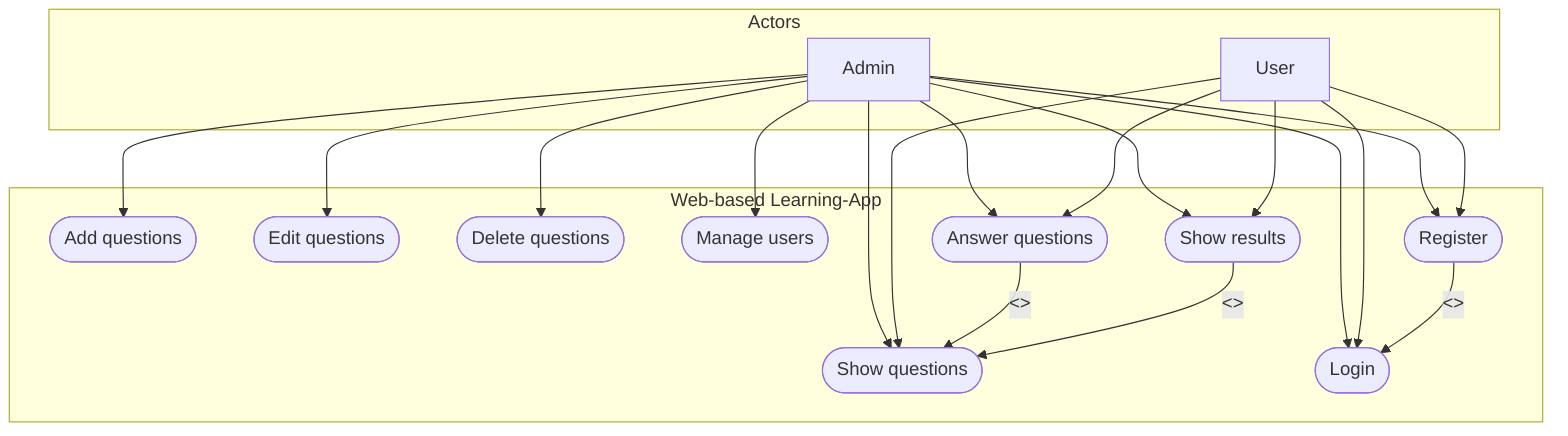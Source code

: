 %% UML Use-Case Diagramm of a web-based Learning-App
graph TD
    subgraph "Actors"
        Admin
        User
    end

    subgraph "Web-based Learning-App"
        UC_Add([Add questions])
        UC_Edit([Edit questions])
        UC_Delete([Delete questions])
        UC_ManageUsers([Manage users])
        UC_View([Show questions])
        UC_Answer([Answer questions])
        UC_Results([Show results])
        UC_Register([Register])
        UC_Login([Login])
    end

    Admin --> UC_Add
    Admin --> UC_Edit
    Admin --> UC_Delete
    Admin --> UC_ManageUsers
    Admin --> UC_View
    Admin --> UC_Answer
    Admin --> UC_Results
    Admin --> UC_Register
    Admin --> UC_Login

    User --> UC_View
    User --> UC_Answer
    User --> UC_Results
    User --> UC_Register
    User --> UC_Login

    UC_Answer -->|"<<includes>>"| UC_View
    UC_Results -->|"<<includes>>"| UC_View
    UC_Register -->|"<<extends>>"| UC_Login